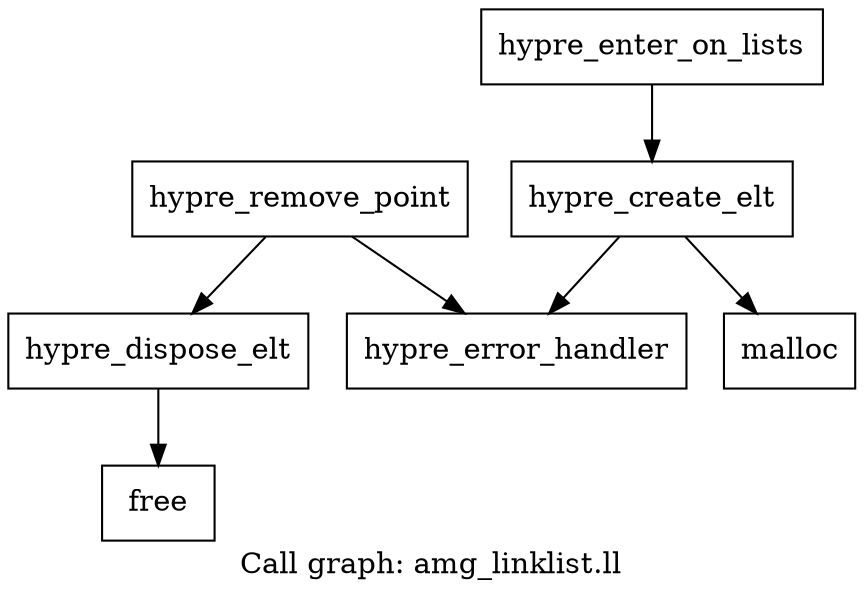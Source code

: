 digraph "Call graph: amg_linklist.ll" {
	label="Call graph: amg_linklist.ll";

	Node0x558308e9f2b0 [shape=record,label="{hypre_dispose_elt}"];
	Node0x558308e9f2b0 -> Node0x558308eaa130;
	Node0x558308eaa130 [shape=record,label="{free}"];
	Node0x558308eaa1e0 [shape=record,label="{hypre_remove_point}"];
	Node0x558308eaa1e0 -> Node0x558308e9f2b0;
	Node0x558308eaa1e0 -> Node0x558308eaa340;
	Node0x558308eaa340 [shape=record,label="{hypre_error_handler}"];
	Node0x558308eaef90 [shape=record,label="{hypre_create_elt}"];
	Node0x558308eaef90 -> Node0x558308eaf160;
	Node0x558308eaef90 -> Node0x558308eaa340;
	Node0x558308eaf160 [shape=record,label="{malloc}"];
	Node0x558308eaf210 [shape=record,label="{hypre_enter_on_lists}"];
	Node0x558308eaf210 -> Node0x558308eaef90;
}
